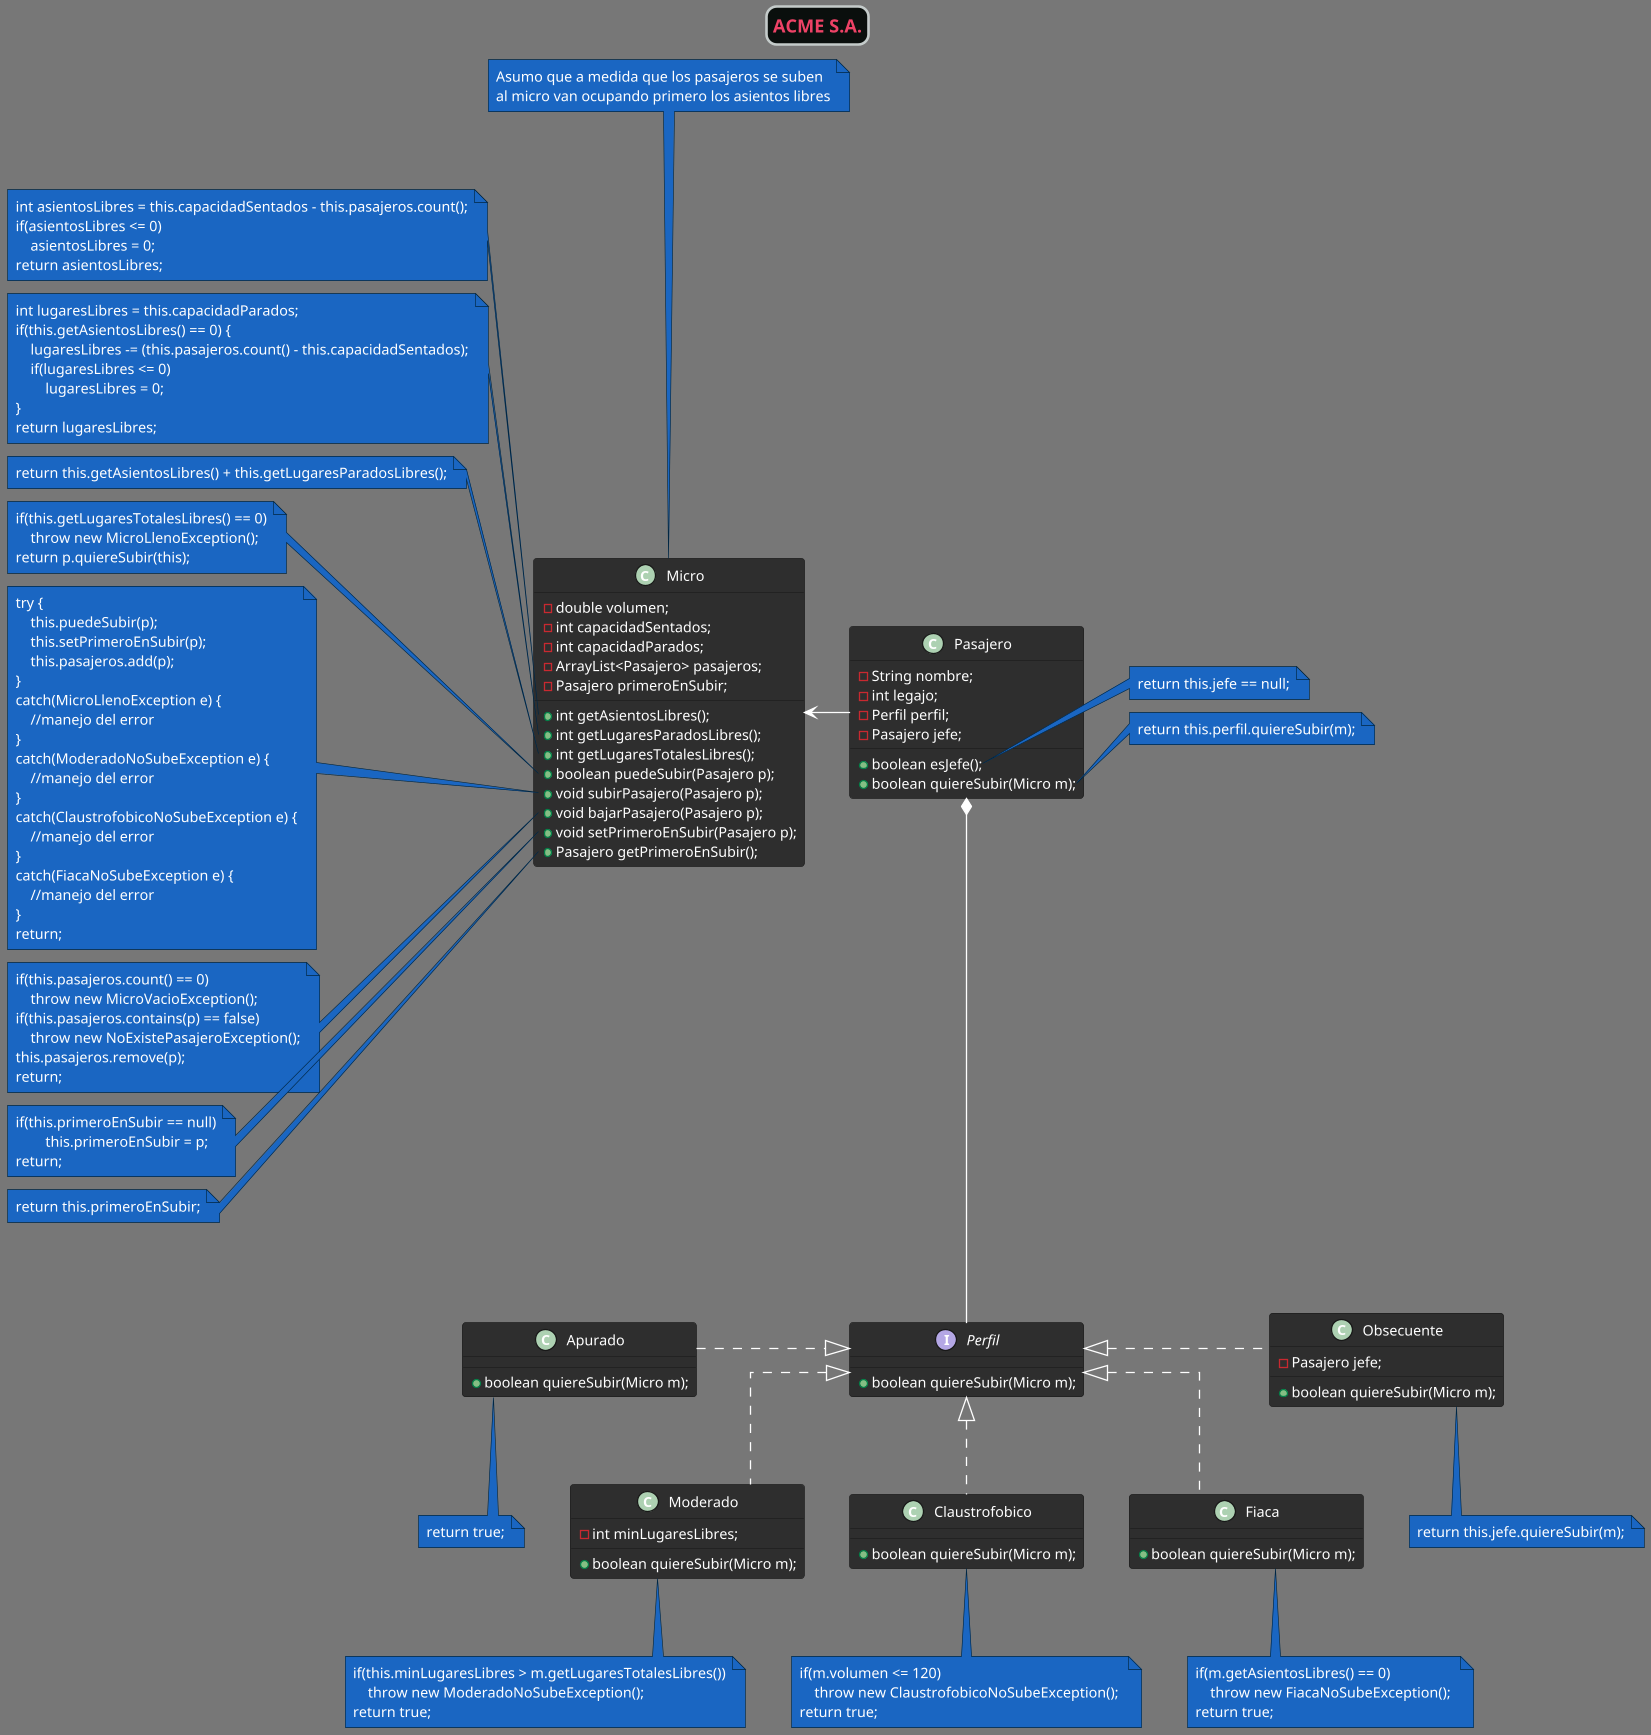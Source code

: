 @startuml
title "ACME S.A."
!theme reddress-darkblue
scale 1.3
skinparam Linetype ortho
skinparam titleBorderRoundCorner 15
skinparam titleBorderThickness 2
skinparam titleBorderColor #C4CBCA
skinparam titleBackgroundColor #0A0F0D
skinparam defaultFontColor #FFFFFF
skinparam titleFontColor #EE4266



class Micro {
    -double volumen;
    -int capacidadSentados;
    -int capacidadParados;
    -ArrayList<Pasajero> pasajeros;
    -Pasajero primeroEnSubir;

    +int getAsientosLibres();
    +int getLugaresParadosLibres();
    +int getLugaresTotalesLibres();
    +boolean puedeSubir(Pasajero p);
    +void subirPasajero(Pasajero p);
    +void bajarPasajero(Pasajero p);
    +void setPrimeroEnSubir(Pasajero p);
    +Pasajero getPrimeroEnSubir();
}

class Pasajero {
    -String nombre;
    -int legajo;
    -Perfil perfil;
    -Pasajero jefe;

    +boolean esJefe();
    +boolean quiereSubir(Micro m);
}

interface Perfil {
    +boolean quiereSubir(Micro m);
}

class Apurado {
    +boolean quiereSubir(Micro m);
}

class Claustrofobico {
    +boolean quiereSubir(Micro m);
}

class Fiaca {
    +boolean quiereSubir(Micro m);
}

class Moderado {
    -int minLugaresLibres;

    +boolean quiereSubir(Micro m);
}

class Obsecuente {
    -Pasajero jefe;

    +boolean quiereSubir(Micro m);
}



'Relaciones
Pasajero -l-> Micro
Pasajero *-- Perfil

Perfil <|.l. Apurado
Perfil <|.. Claustrofobico
Perfil <|.. Fiaca
Perfil <|.. Moderado
Perfil <|.r. Obsecuente


'Notas
'Perfiles
note bottom of Apurado: return true;

note bottom of Claustrofobico: if(m.volumen <= 120)\n    throw new ClaustrofobicoNoSubeException(); \nreturn true;

note bottom of Fiaca: if(m.getAsientosLibres() == 0)\n    throw new FiacaNoSubeException(); \nreturn true;

note bottom of Moderado: if(this.minLugaresLibres > m.getLugaresTotalesLibres())\n    throw new ModeradoNoSubeException(); \nreturn true;

note bottom of Obsecuente: return this.jefe.quiereSubir(m);

'Pasajero
note right of Pasajero::esJefe
return this.jefe == null;
endnote

note right of Pasajero::quiereSubir
return this.perfil.quiereSubir(m);
endnote

'Micro
note as N1
Asumo que a medida que los pasajeros se suben
al micro van ocupando primero los asientos libres
endnote
Micro -u- N1

note left of Micro::getAsientosLibres
int asientosLibres = this.capacidadSentados - this.pasajeros.count();
if(asientosLibres <= 0)
    asientosLibres = 0;
return asientosLibres;
endnote

note left of Micro::getLugaresParadosLibres
int lugaresLibres = this.capacidadParados;
if(this.getAsientosLibres() == 0) {
    lugaresLibres -= (this.pasajeros.count() - this.capacidadSentados);
    if(lugaresLibres <= 0)
        lugaresLibres = 0;
}
return lugaresLibres;
endnote

note left of Micro::getLugaresTotalesLibres
return this.getAsientosLibres() + this.getLugaresParadosLibres();
endnote

note left of Micro::puedeSubir
if(this.getLugaresTotalesLibres() == 0)
    throw new MicroLlenoException();
return p.quiereSubir(this);
endnote

note left of Micro::subirPasajero
try {
    this.puedeSubir(p);
    this.setPrimeroEnSubir(p);
    this.pasajeros.add(p);
}
catch(MicroLlenoException e) {
    //manejo del error
}
catch(ModeradoNoSubeException e) {
    //manejo del error
}
catch(ClaustrofobicoNoSubeException e) {
    //manejo del error
}
catch(FiacaNoSubeException e) {
    //manejo del error
}
return;
endnote

note left of Micro::bajarPasajero
if(this.pasajeros.count() == 0)
    throw new MicroVacioException();
if(this.pasajeros.contains(p) == false)
    throw new NoExistePasajeroException();
this.pasajeros.remove(p);
return;
endnote

note left of Micro::setPrimeroEnSubir
if(this.primeroEnSubir == null)
        this.primeroEnSubir = p;
return;
endnote

note left of Micro::getPrimeroEnSubir
return this.primeroEnSubir;
endnote

@enduml